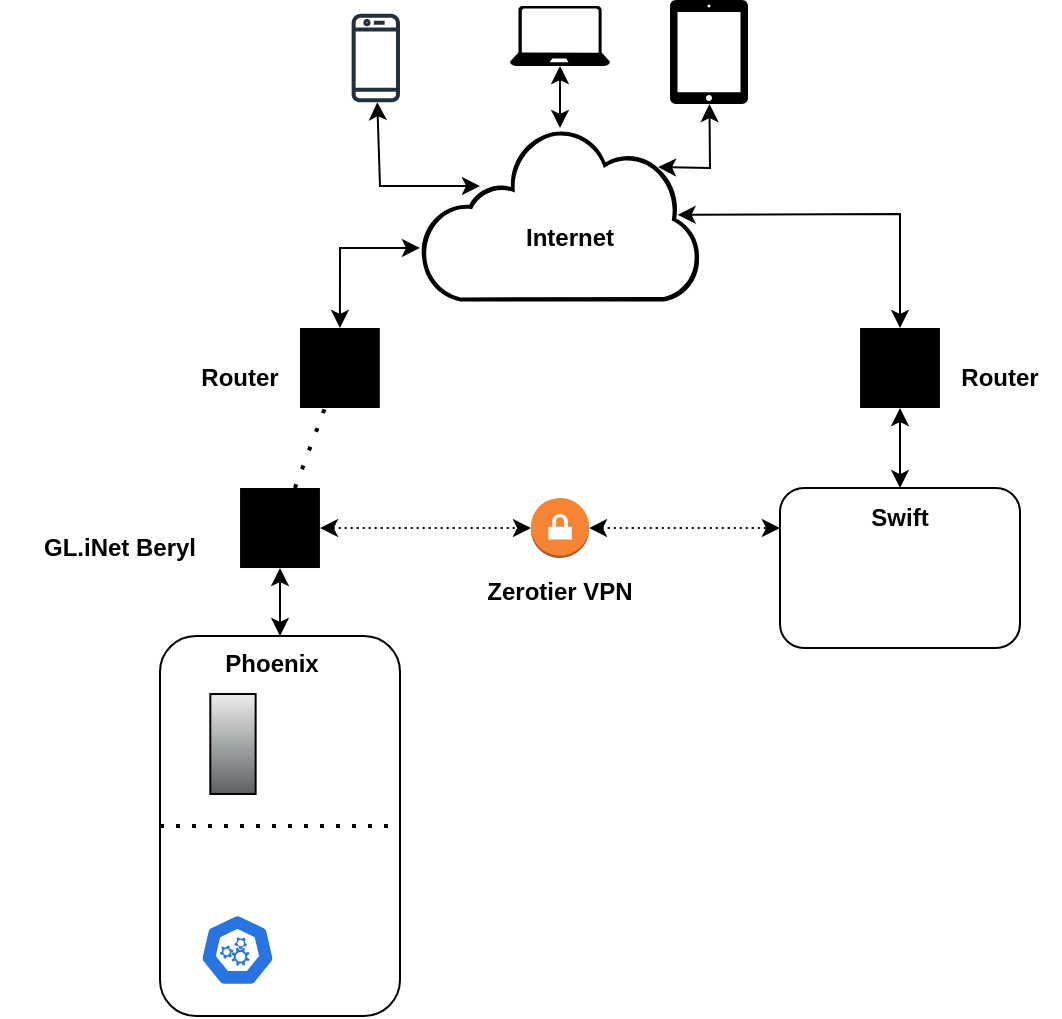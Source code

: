 <mxfile version="28.1.2">
  <diagram name="Page-1" id="gMZE7kDI2cC5uzVFjxox">
    <mxGraphModel dx="969" dy="567" grid="1" gridSize="10" guides="1" tooltips="1" connect="1" arrows="1" fold="1" page="1" pageScale="1" pageWidth="850" pageHeight="1100" math="0" shadow="0">
      <root>
        <mxCell id="0" />
        <mxCell id="1" parent="0" />
        <mxCell id="mLesSeAkRW6FtrvUwZZr-3" value="" style="rounded=1;whiteSpace=wrap;html=1;" vertex="1" parent="1">
          <mxGeometry x="480" y="280" width="120" height="80" as="geometry" />
        </mxCell>
        <mxCell id="mLesSeAkRW6FtrvUwZZr-4" value="" style="sketch=0;verticalLabelPosition=bottom;sketch=0;aspect=fixed;html=1;verticalAlign=top;strokeColor=none;fillColor=#000000;align=center;outlineConnect=0;pointerEvents=1;shape=mxgraph.citrix2.wifi_router;" vertex="1" parent="1">
          <mxGeometry x="239.98" y="200" width="39.92" height="40" as="geometry" />
        </mxCell>
        <mxCell id="mLesSeAkRW6FtrvUwZZr-5" value="" style="sketch=0;verticalLabelPosition=bottom;sketch=0;aspect=fixed;html=1;verticalAlign=top;strokeColor=none;fillColor=#000000;align=center;outlineConnect=0;pointerEvents=1;shape=mxgraph.citrix2.wifi_router;" vertex="1" parent="1">
          <mxGeometry x="520.04" y="200" width="39.92" height="40" as="geometry" />
        </mxCell>
        <mxCell id="mLesSeAkRW6FtrvUwZZr-11" value="" style="shape=image;html=1;verticalAlign=top;verticalLabelPosition=bottom;labelBackgroundColor=#ffffff;imageAspect=0;aspect=fixed;image=https://icons.diagrams.net/icon-cache1/Fruit-2455/Fruit_iconfree_Filled_Outline_raspberry-healthy-organic-food-fruit_icon-896.svg" vertex="1" parent="1">
          <mxGeometry x="502" y="310.5" width="38.5" height="38.5" as="geometry" />
        </mxCell>
        <mxCell id="mLesSeAkRW6FtrvUwZZr-14" value="" style="sketch=0;aspect=fixed;pointerEvents=1;shadow=0;dashed=0;html=1;strokeColor=none;labelPosition=center;verticalLabelPosition=bottom;verticalAlign=top;align=center;fillColor=light-dark(#000000, #bfd3ff);shape=mxgraph.mscae.enterprise.internet_hollow" vertex="1" parent="1">
          <mxGeometry x="300" y="100.0" width="140" height="86.8" as="geometry" />
        </mxCell>
        <mxCell id="mLesSeAkRW6FtrvUwZZr-22" value="" style="endArrow=classic;startArrow=classic;html=1;rounded=0;exitX=0;exitY=0.691;exitDx=0;exitDy=0;exitPerimeter=0;" edge="1" parent="1" source="mLesSeAkRW6FtrvUwZZr-14" target="mLesSeAkRW6FtrvUwZZr-4">
          <mxGeometry width="50" height="50" relative="1" as="geometry">
            <mxPoint x="400" y="300" as="sourcePoint" />
            <mxPoint x="260" y="180" as="targetPoint" />
            <Array as="points">
              <mxPoint x="260" y="160" />
            </Array>
          </mxGeometry>
        </mxCell>
        <mxCell id="mLesSeAkRW6FtrvUwZZr-24" value="" style="sketch=0;aspect=fixed;pointerEvents=1;shadow=0;dashed=0;html=1;strokeColor=none;labelPosition=center;verticalLabelPosition=bottom;verticalAlign=top;align=center;fillColor=light-dark(#000000, #bfd3ff);shape=mxgraph.azure.laptop" vertex="1" parent="1">
          <mxGeometry x="345" y="39" width="50" height="30" as="geometry" />
        </mxCell>
        <mxCell id="mLesSeAkRW6FtrvUwZZr-31" value="" style="sketch=0;pointerEvents=1;shadow=0;dashed=0;html=1;strokeColor=none;fillColor=light-dark(#000000, #a8a8a8);labelPosition=center;verticalLabelPosition=bottom;verticalAlign=top;outlineConnect=0;align=center;shape=mxgraph.office.devices.tablet_ipad;" vertex="1" parent="1">
          <mxGeometry x="425" y="36" width="39" height="52" as="geometry" />
        </mxCell>
        <mxCell id="mLesSeAkRW6FtrvUwZZr-33" value="" style="sketch=0;outlineConnect=0;fontColor=#232F3E;gradientColor=none;fillColor=#232F3D;strokeColor=none;dashed=0;verticalLabelPosition=bottom;verticalAlign=top;align=center;html=1;fontSize=12;fontStyle=0;aspect=fixed;pointerEvents=1;shape=mxgraph.aws4.mobile_client;" vertex="1" parent="1">
          <mxGeometry x="265.82" y="42" width="24.18" height="46" as="geometry" />
        </mxCell>
        <mxCell id="mLesSeAkRW6FtrvUwZZr-34" value="" style="outlineConnect=0;dashed=0;verticalLabelPosition=bottom;verticalAlign=top;align=center;html=1;shape=mxgraph.aws3.vpn_gateway;fillColor=#F58534;gradientColor=none;" vertex="1" parent="1">
          <mxGeometry x="355.5" y="285.02" width="29" height="30" as="geometry" />
        </mxCell>
        <mxCell id="mLesSeAkRW6FtrvUwZZr-38" value="" style="endArrow=classic;startArrow=classic;html=1;rounded=0;" edge="1" parent="1" target="mLesSeAkRW6FtrvUwZZr-33">
          <mxGeometry width="50" height="50" relative="1" as="geometry">
            <mxPoint x="330" y="129" as="sourcePoint" />
            <mxPoint x="450" y="250" as="targetPoint" />
            <Array as="points">
              <mxPoint x="280" y="129" />
            </Array>
          </mxGeometry>
        </mxCell>
        <mxCell id="mLesSeAkRW6FtrvUwZZr-39" value="" style="endArrow=classic;startArrow=classic;html=1;rounded=0;entryX=0.5;entryY=1;entryDx=0;entryDy=0;entryPerimeter=0;" edge="1" parent="1" source="mLesSeAkRW6FtrvUwZZr-14" target="mLesSeAkRW6FtrvUwZZr-24">
          <mxGeometry width="50" height="50" relative="1" as="geometry">
            <mxPoint x="400" y="300" as="sourcePoint" />
            <mxPoint x="450" y="250" as="targetPoint" />
            <Array as="points">
              <mxPoint x="370" y="100" />
            </Array>
          </mxGeometry>
        </mxCell>
        <mxCell id="mLesSeAkRW6FtrvUwZZr-41" value="" style="endArrow=classic;startArrow=classic;html=1;rounded=0;exitX=0.85;exitY=0.225;exitDx=0;exitDy=0;exitPerimeter=0;" edge="1" parent="1" source="mLesSeAkRW6FtrvUwZZr-14" target="mLesSeAkRW6FtrvUwZZr-31">
          <mxGeometry width="50" height="50" relative="1" as="geometry">
            <mxPoint x="400" y="300" as="sourcePoint" />
            <mxPoint x="450" y="250" as="targetPoint" />
            <Array as="points">
              <mxPoint x="445" y="120" />
            </Array>
          </mxGeometry>
        </mxCell>
        <mxCell id="mLesSeAkRW6FtrvUwZZr-42" value="" style="endArrow=classic;startArrow=classic;html=1;rounded=0;exitX=0.92;exitY=0.5;exitDx=0;exitDy=0;exitPerimeter=0;" edge="1" parent="1" source="mLesSeAkRW6FtrvUwZZr-14" target="mLesSeAkRW6FtrvUwZZr-5">
          <mxGeometry width="50" height="50" relative="1" as="geometry">
            <mxPoint x="400" y="300" as="sourcePoint" />
            <mxPoint x="450" y="250" as="targetPoint" />
            <Array as="points">
              <mxPoint x="540" y="143" />
            </Array>
          </mxGeometry>
        </mxCell>
        <mxCell id="mLesSeAkRW6FtrvUwZZr-46" value="" style="shape=image;html=1;verticalAlign=top;verticalLabelPosition=bottom;labelBackgroundColor=#ffffff;imageAspect=0;aspect=fixed;image=https://icons.diagrams.net/icon-cache1/Operating_System__Flat_-2035/ubuntu-750.svg" vertex="1" parent="1">
          <mxGeometry x="542" y="310.5" width="36" height="36" as="geometry" />
        </mxCell>
        <mxCell id="mLesSeAkRW6FtrvUwZZr-48" value="&lt;b&gt;Swift&lt;/b&gt;" style="text;html=1;align=center;verticalAlign=middle;whiteSpace=wrap;rounded=0;" vertex="1" parent="1">
          <mxGeometry x="510" y="280.01" width="60" height="30" as="geometry" />
        </mxCell>
        <mxCell id="mLesSeAkRW6FtrvUwZZr-49" value="" style="sketch=0;verticalLabelPosition=bottom;sketch=0;aspect=fixed;html=1;verticalAlign=top;strokeColor=none;fillColor=#000000;align=center;outlineConnect=0;pointerEvents=1;shape=mxgraph.citrix2.wifi_router;" vertex="1" parent="1">
          <mxGeometry x="210.04" y="280.01" width="39.92" height="40" as="geometry" />
        </mxCell>
        <mxCell id="mLesSeAkRW6FtrvUwZZr-50" value="" style="group" vertex="1" connectable="0" parent="1">
          <mxGeometry x="170" y="353" width="120" height="191" as="geometry" />
        </mxCell>
        <mxCell id="mLesSeAkRW6FtrvUwZZr-2" value="" style="rounded=1;whiteSpace=wrap;html=1;" vertex="1" parent="mLesSeAkRW6FtrvUwZZr-50">
          <mxGeometry y="1" width="120" height="190" as="geometry" />
        </mxCell>
        <mxCell id="mLesSeAkRW6FtrvUwZZr-7" value="" style="shape=mxgraph.networks2.icon;aspect=fixed;fillColor=#EDEDED;strokeColor=#000000;gradientColor=#5B6163;network2IconShadow=1;network2bgFillColor=none;labelPosition=center;verticalLabelPosition=bottom;align=center;verticalAlign=top;network2Icon=mxgraph.networks2.desktop_pc;network2IconXOffset=-0.003;network2IconYOffset=0.0;network2IconW=0.453;network2IconH=1.0;" vertex="1" parent="mLesSeAkRW6FtrvUwZZr-50">
          <mxGeometry x="25.16" y="30.01" width="22.65" height="49.975" as="geometry" />
        </mxCell>
        <mxCell id="mLesSeAkRW6FtrvUwZZr-17" value="" style="shape=image;html=1;verticalAlign=top;verticalLabelPosition=bottom;labelBackgroundColor=#ffffff;imageAspect=0;aspect=fixed;image=https://icons.diagrams.net/icon-cache1/Operating_System__Flat_-2035/ubuntu-750.svg" vertex="1" parent="mLesSeAkRW6FtrvUwZZr-50">
          <mxGeometry x="20" y="99" width="39" height="39" as="geometry" />
        </mxCell>
        <mxCell id="mLesSeAkRW6FtrvUwZZr-18" value="" style="shape=image;html=1;verticalAlign=top;verticalLabelPosition=bottom;labelBackgroundColor=#ffffff;imageAspect=0;aspect=fixed;image=https://icons.diagrams.net/icon-cache1/Operating_System__Flat_-2035/linux-751.svg" vertex="1" parent="mLesSeAkRW6FtrvUwZZr-50">
          <mxGeometry x="47.51" y="31.01" width="48.98" height="48.98" as="geometry" />
        </mxCell>
        <mxCell id="mLesSeAkRW6FtrvUwZZr-19" value="" style="shape=image;html=1;verticalAlign=top;verticalLabelPosition=bottom;labelBackgroundColor=#ffffff;imageAspect=0;aspect=fixed;image=https://icons.diagrams.net/icon-cache1/Picons_Social-2097/72-windows8-929.svg" vertex="1" parent="mLesSeAkRW6FtrvUwZZr-50">
          <mxGeometry x="61.44" y="139" width="35" height="35" as="geometry" />
        </mxCell>
        <mxCell id="mLesSeAkRW6FtrvUwZZr-25" value="" style="aspect=fixed;sketch=0;html=1;dashed=0;whitespace=wrap;verticalLabelPosition=bottom;verticalAlign=top;fillColor=#2875E2;strokeColor=#ffffff;points=[[0.005,0.63,0],[0.1,0.2,0],[0.9,0.2,0],[0.5,0,0],[0.995,0.63,0],[0.72,0.99,0],[0.5,1,0],[0.28,0.99,0]];shape=mxgraph.kubernetes.icon2;prIcon=api" vertex="1" parent="mLesSeAkRW6FtrvUwZZr-50">
          <mxGeometry x="20" y="140" width="37.49" height="35.99" as="geometry" />
        </mxCell>
        <mxCell id="mLesSeAkRW6FtrvUwZZr-27" value="" style="shape=image;html=1;verticalAlign=top;verticalLabelPosition=bottom;labelBackgroundColor=#ffffff;imageAspect=0;aspect=fixed;image=https://icons.diagrams.net/icon-cache1/Ionicons_Fill_Vol_2-2187/logo-docker-1464.svg" vertex="1" parent="mLesSeAkRW6FtrvUwZZr-50">
          <mxGeometry x="60" y="98.06" width="40.94" height="40.94" as="geometry" />
        </mxCell>
        <mxCell id="mLesSeAkRW6FtrvUwZZr-44" value="&lt;b&gt;Phoenix&lt;/b&gt;" style="text;html=1;align=center;verticalAlign=middle;whiteSpace=wrap;rounded=0;" vertex="1" parent="mLesSeAkRW6FtrvUwZZr-50">
          <mxGeometry x="26.16" width="60" height="30" as="geometry" />
        </mxCell>
        <mxCell id="mLesSeAkRW6FtrvUwZZr-47" value="" style="endArrow=none;dashed=1;html=1;dashPattern=1 3;strokeWidth=2;rounded=0;exitX=0;exitY=0.5;exitDx=0;exitDy=0;entryX=1;entryY=0.5;entryDx=0;entryDy=0;" edge="1" parent="mLesSeAkRW6FtrvUwZZr-50" source="mLesSeAkRW6FtrvUwZZr-2" target="mLesSeAkRW6FtrvUwZZr-2">
          <mxGeometry width="50" height="50" relative="1" as="geometry">
            <mxPoint x="230" y="101" as="sourcePoint" />
            <mxPoint x="280" y="51" as="targetPoint" />
          </mxGeometry>
        </mxCell>
        <mxCell id="mLesSeAkRW6FtrvUwZZr-52" value="" style="endArrow=classic;startArrow=classic;html=1;rounded=0;exitX=0.5;exitY=0;exitDx=0;exitDy=0;" edge="1" parent="1" source="mLesSeAkRW6FtrvUwZZr-2" target="mLesSeAkRW6FtrvUwZZr-49">
          <mxGeometry width="50" height="50" relative="1" as="geometry">
            <mxPoint x="150" y="370" as="sourcePoint" />
            <mxPoint x="200" y="320" as="targetPoint" />
          </mxGeometry>
        </mxCell>
        <mxCell id="mLesSeAkRW6FtrvUwZZr-53" value="" style="endArrow=none;dashed=1;html=1;dashPattern=1 4;strokeWidth=2;rounded=0;" edge="1" parent="1" source="mLesSeAkRW6FtrvUwZZr-49" target="mLesSeAkRW6FtrvUwZZr-4">
          <mxGeometry width="50" height="50" relative="1" as="geometry">
            <mxPoint x="370" y="400" as="sourcePoint" />
            <mxPoint x="250" y="240" as="targetPoint" />
          </mxGeometry>
        </mxCell>
        <mxCell id="mLesSeAkRW6FtrvUwZZr-64" value="&lt;b&gt;GL.iNet Beryl&lt;/b&gt;" style="text;html=1;align=center;verticalAlign=middle;whiteSpace=wrap;rounded=0;" vertex="1" parent="1">
          <mxGeometry x="90" y="295.02" width="120.04" height="30" as="geometry" />
        </mxCell>
        <mxCell id="mLesSeAkRW6FtrvUwZZr-65" value="&lt;b&gt;Router&lt;/b&gt;" style="text;html=1;align=center;verticalAlign=middle;whiteSpace=wrap;rounded=0;" vertex="1" parent="1">
          <mxGeometry x="179.96" y="210" width="60.02" height="30" as="geometry" />
        </mxCell>
        <mxCell id="mLesSeAkRW6FtrvUwZZr-67" value="" style="endArrow=classic;startArrow=classic;html=1;rounded=0;entryX=0;entryY=0.5;entryDx=0;entryDy=0;entryPerimeter=0;dashed=1;dashPattern=1 2;" edge="1" parent="1" source="mLesSeAkRW6FtrvUwZZr-49" target="mLesSeAkRW6FtrvUwZZr-34">
          <mxGeometry width="50" height="50" relative="1" as="geometry">
            <mxPoint x="370" y="330" as="sourcePoint" />
            <mxPoint x="420" y="280" as="targetPoint" />
          </mxGeometry>
        </mxCell>
        <mxCell id="mLesSeAkRW6FtrvUwZZr-68" value="&lt;b&gt;Router&lt;/b&gt;" style="text;html=1;align=center;verticalAlign=middle;whiteSpace=wrap;rounded=0;" vertex="1" parent="1">
          <mxGeometry x="559.96" y="210" width="60.04" height="30" as="geometry" />
        </mxCell>
        <mxCell id="mLesSeAkRW6FtrvUwZZr-70" value="&lt;b&gt;Internet&lt;/b&gt;" style="text;html=1;align=center;verticalAlign=middle;whiteSpace=wrap;rounded=0;" vertex="1" parent="1">
          <mxGeometry x="345" y="140" width="60.02" height="30" as="geometry" />
        </mxCell>
        <mxCell id="mLesSeAkRW6FtrvUwZZr-71" value="" style="endArrow=classic;startArrow=classic;html=1;rounded=0;entryX=0;entryY=0.25;entryDx=0;entryDy=0;dashed=1;dashPattern=1 2;exitX=1;exitY=0.5;exitDx=0;exitDy=0;exitPerimeter=0;" edge="1" parent="1" source="mLesSeAkRW6FtrvUwZZr-34" target="mLesSeAkRW6FtrvUwZZr-3">
          <mxGeometry width="50" height="50" relative="1" as="geometry">
            <mxPoint x="430" y="410" as="sourcePoint" />
            <mxPoint x="536" y="410" as="targetPoint" />
          </mxGeometry>
        </mxCell>
        <mxCell id="mLesSeAkRW6FtrvUwZZr-72" value="" style="endArrow=classic;startArrow=classic;html=1;rounded=0;exitX=0.5;exitY=0;exitDx=0;exitDy=0;" edge="1" parent="1" source="mLesSeAkRW6FtrvUwZZr-48" target="mLesSeAkRW6FtrvUwZZr-5">
          <mxGeometry width="50" height="50" relative="1" as="geometry">
            <mxPoint x="370" y="370" as="sourcePoint" />
            <mxPoint x="420" y="320" as="targetPoint" />
          </mxGeometry>
        </mxCell>
        <mxCell id="mLesSeAkRW6FtrvUwZZr-74" value="&lt;b&gt;Zerotier VPN&lt;/b&gt;" style="text;html=1;align=center;verticalAlign=middle;whiteSpace=wrap;rounded=0;" vertex="1" parent="1">
          <mxGeometry x="329.99" y="316.5" width="80.01" height="30" as="geometry" />
        </mxCell>
      </root>
    </mxGraphModel>
  </diagram>
</mxfile>
